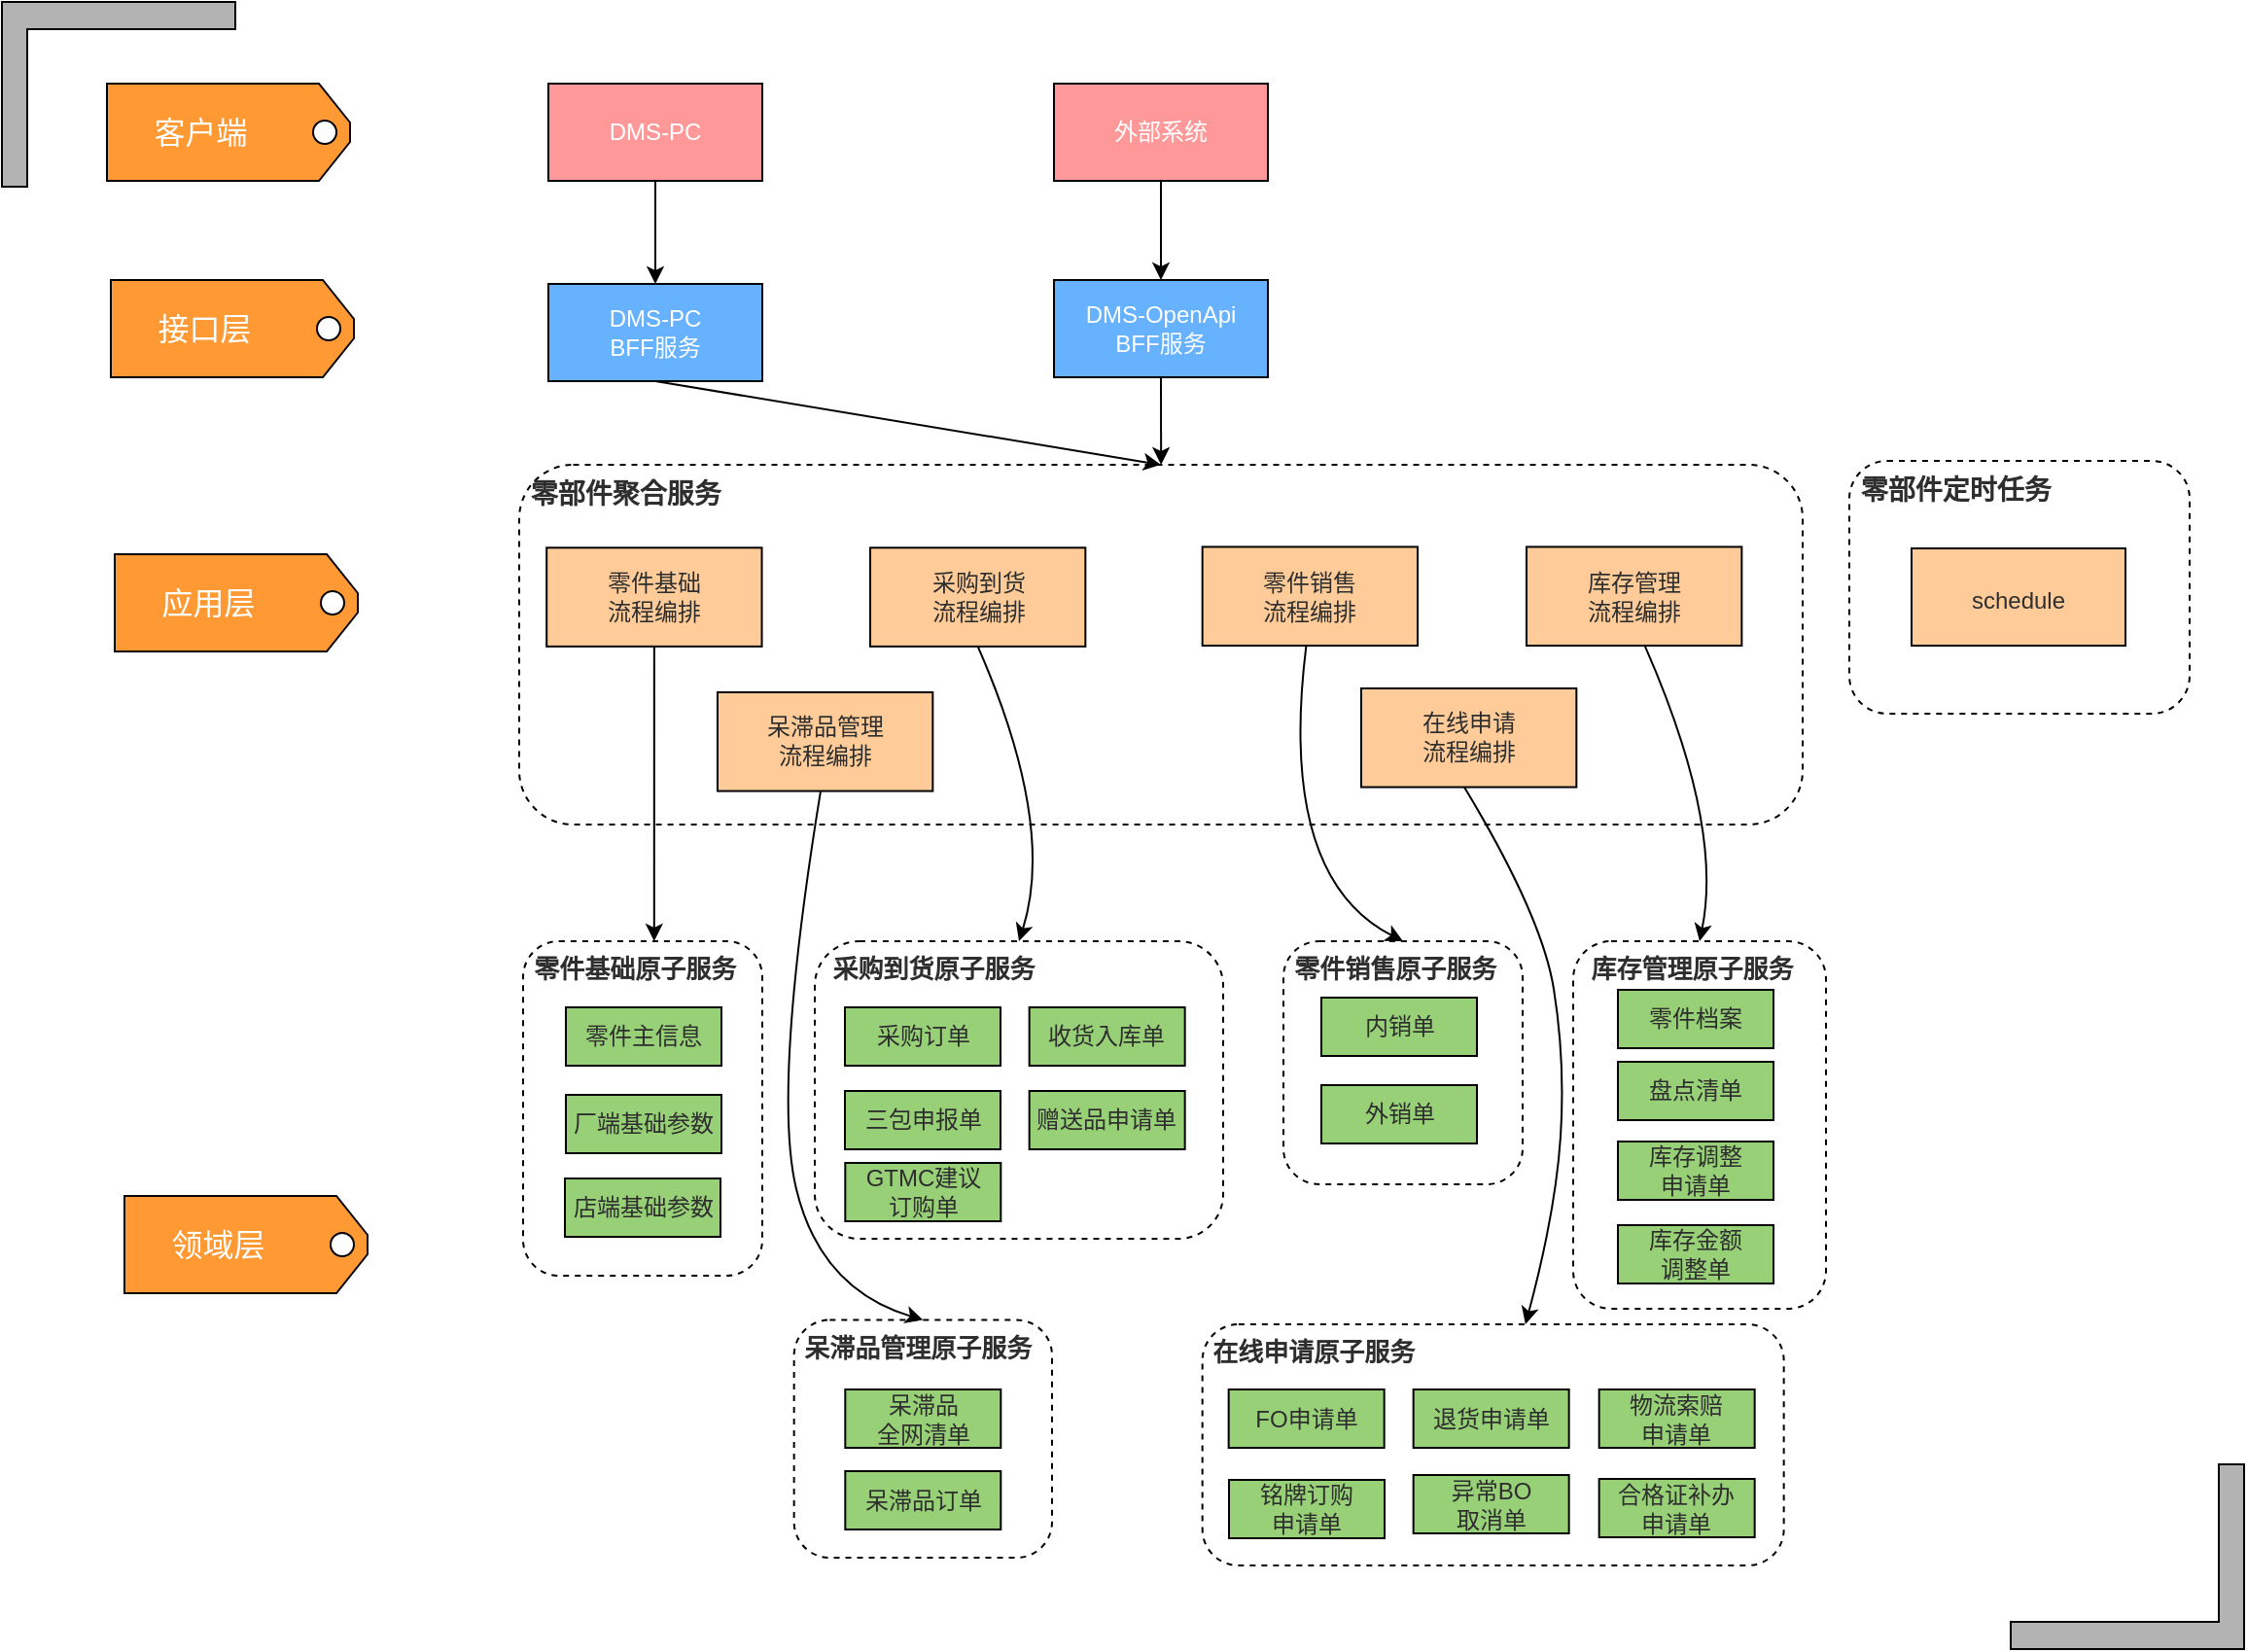 <mxfile version="16.4.5" type="github"><diagram id="rxQ1Elv-ItG-_THpZZtT" name="第 1 页"><mxGraphModel dx="1038" dy="536" grid="0" gridSize="10" guides="1" tooltips="1" connect="1" arrows="1" fold="1" page="1" pageScale="1" pageWidth="1169" pageHeight="1654" math="0" shadow="0"><root><mxCell id="0"/><mxCell id="1" parent="0"/><mxCell id="i3OPoqDQxN0986Pk2l1O-22" value="&lt;div style=&quot;font-size: 14px&quot; align=&quot;left&quot;&gt;&lt;font style=&quot;font-size: 14px&quot;&gt;&lt;b&gt;&lt;font style=&quot;font-size: 14px&quot; color=&quot;#2E2E2E&quot;&gt;&amp;nbsp;零部件聚合服务&lt;/font&gt;&lt;/b&gt;&lt;/font&gt;&lt;/div&gt;" style="rounded=1;whiteSpace=wrap;html=1;fontSize=18;fontColor=#FFFFFF;fillColor=#FFFFFF;dashed=1;align=left;horizontal=1;verticalAlign=top;" parent="1" vertex="1"><mxGeometry x="270" y="243" width="660" height="185" as="geometry"/></mxCell><mxCell id="i3OPoqDQxN0986Pk2l1O-4" style="edgeStyle=orthogonalEdgeStyle;rounded=0;orthogonalLoop=1;jettySize=auto;html=1;exitX=0.5;exitY=0;exitDx=0;exitDy=0;fontSize=18;fontColor=#FFFFFF;startArrow=none;" parent="1" source="i3OPoqDQxN0986Pk2l1O-2" edge="1"><mxGeometry relative="1" as="geometry"><mxPoint x="173" y="73" as="targetPoint"/></mxGeometry></mxCell><mxCell id="i3OPoqDQxN0986Pk2l1O-6" value="" style="group" parent="1" vertex="1" connectable="0"><mxGeometry x="58" y="47" width="125" height="50" as="geometry"/></mxCell><mxCell id="i3OPoqDQxN0986Pk2l1O-1" value="&lt;div style=&quot;font-size: 16px&quot; align=&quot;left&quot;&gt;&lt;font style=&quot;font-size: 16px&quot; color=&quot;#FFFFFF&quot;&gt;&amp;nbsp;&amp;nbsp;&amp;nbsp;&amp;nbsp; 客户端&lt;/font&gt;&lt;/div&gt;" style="shape=loopLimit;whiteSpace=wrap;html=1;rotation=0;direction=south;fillColor=#FF9933;align=left;" parent="i3OPoqDQxN0986Pk2l1O-6" vertex="1"><mxGeometry width="125" height="50" as="geometry"/></mxCell><mxCell id="i3OPoqDQxN0986Pk2l1O-2" value="" style="ellipse;whiteSpace=wrap;html=1;aspect=fixed;" parent="i3OPoqDQxN0986Pk2l1O-6" vertex="1"><mxGeometry x="106" y="19" width="12" height="12" as="geometry"/></mxCell><mxCell id="i3OPoqDQxN0986Pk2l1O-7" value="" style="group" parent="1" vertex="1" connectable="0"><mxGeometry x="60" y="148" width="125" height="50" as="geometry"/></mxCell><mxCell id="i3OPoqDQxN0986Pk2l1O-8" value="&lt;div style=&quot;font-size: 16px&quot; align=&quot;left&quot;&gt;&lt;font style=&quot;font-size: 16px&quot; color=&quot;#FFFFFF&quot;&gt;&amp;nbsp;&amp;nbsp;&amp;nbsp;&amp;nbsp; 接口层&lt;br&gt;&lt;/font&gt;&lt;/div&gt;" style="shape=loopLimit;whiteSpace=wrap;html=1;rotation=0;direction=south;fillColor=#FF9933;align=left;" parent="i3OPoqDQxN0986Pk2l1O-7" vertex="1"><mxGeometry width="125" height="50" as="geometry"/></mxCell><mxCell id="i3OPoqDQxN0986Pk2l1O-9" value="" style="ellipse;whiteSpace=wrap;html=1;aspect=fixed;" parent="i3OPoqDQxN0986Pk2l1O-7" vertex="1"><mxGeometry x="106" y="19" width="12" height="12" as="geometry"/></mxCell><mxCell id="i3OPoqDQxN0986Pk2l1O-10" value="" style="group" parent="1" vertex="1" connectable="0"><mxGeometry x="62" y="289" width="125" height="50" as="geometry"/></mxCell><mxCell id="i3OPoqDQxN0986Pk2l1O-11" value="&lt;div style=&quot;font-size: 16px&quot; align=&quot;left&quot;&gt;&lt;font style=&quot;font-size: 16px&quot; color=&quot;#FFFFFF&quot;&gt;&amp;nbsp;&amp;nbsp;&amp;nbsp;&amp;nbsp; 应用层&lt;br&gt;&lt;/font&gt;&lt;/div&gt;" style="shape=loopLimit;whiteSpace=wrap;html=1;rotation=0;direction=south;fillColor=#FF9933;align=left;" parent="i3OPoqDQxN0986Pk2l1O-10" vertex="1"><mxGeometry width="125" height="50" as="geometry"/></mxCell><mxCell id="i3OPoqDQxN0986Pk2l1O-12" value="" style="ellipse;whiteSpace=wrap;html=1;aspect=fixed;" parent="i3OPoqDQxN0986Pk2l1O-10" vertex="1"><mxGeometry x="106" y="19" width="12" height="12" as="geometry"/></mxCell><mxCell id="i3OPoqDQxN0986Pk2l1O-14" value="" style="group" parent="1" vertex="1" connectable="0"><mxGeometry x="67" y="619" width="125" height="50" as="geometry"/></mxCell><mxCell id="i3OPoqDQxN0986Pk2l1O-15" value="&lt;div style=&quot;font-size: 16px&quot; align=&quot;left&quot;&gt;&lt;font style=&quot;font-size: 16px&quot; color=&quot;#FFFFFF&quot;&gt;&amp;nbsp;&amp;nbsp;&amp;nbsp;&amp;nbsp; 领域层&lt;br&gt;&lt;/font&gt;&lt;/div&gt;" style="shape=loopLimit;whiteSpace=wrap;html=1;rotation=0;direction=south;fillColor=#FF9933;align=left;" parent="i3OPoqDQxN0986Pk2l1O-14" vertex="1"><mxGeometry width="125" height="50" as="geometry"/></mxCell><mxCell id="i3OPoqDQxN0986Pk2l1O-16" value="" style="ellipse;whiteSpace=wrap;html=1;aspect=fixed;" parent="i3OPoqDQxN0986Pk2l1O-14" vertex="1"><mxGeometry x="106" y="19" width="12" height="12" as="geometry"/></mxCell><mxCell id="i3OPoqDQxN0986Pk2l1O-45" style="edgeStyle=orthogonalEdgeStyle;rounded=0;orthogonalLoop=1;jettySize=auto;html=1;exitX=0.5;exitY=1;exitDx=0;exitDy=0;fontSize=12;fontColor=#2E2E2E;" parent="1" source="i3OPoqDQxN0986Pk2l1O-17" target="i3OPoqDQxN0986Pk2l1O-21" edge="1"><mxGeometry relative="1" as="geometry"/></mxCell><mxCell id="i3OPoqDQxN0986Pk2l1O-17" value="&lt;font style=&quot;font-size: 12px;&quot;&gt;DMS-PC&lt;/font&gt;" style="rounded=0;whiteSpace=wrap;html=1;fontSize=12;fontColor=#FFFFFF;fillColor=#FF9999;" parent="1" vertex="1"><mxGeometry x="285" y="47" width="110" height="50" as="geometry"/></mxCell><mxCell id="i3OPoqDQxN0986Pk2l1O-21" value="&lt;div style=&quot;font-size: 12px&quot;&gt;&lt;font style=&quot;font-size: 12px&quot;&gt;DMS-PC&lt;/font&gt;&lt;/div&gt;&lt;div style=&quot;font-size: 12px&quot;&gt;&lt;font style=&quot;font-size: 12px&quot;&gt;BFF服务&lt;/font&gt;&lt;/div&gt;" style="rounded=0;whiteSpace=wrap;html=1;fontSize=12;fontColor=#FFFFFF;fillColor=#66B2FF;" parent="1" vertex="1"><mxGeometry x="285" y="150" width="110" height="50" as="geometry"/></mxCell><mxCell id="i3OPoqDQxN0986Pk2l1O-46" style="edgeStyle=orthogonalEdgeStyle;rounded=0;orthogonalLoop=1;jettySize=auto;html=1;exitX=0.5;exitY=1;exitDx=0;exitDy=0;fontSize=12;fontColor=#2E2E2E;" parent="1" edge="1"><mxGeometry relative="1" as="geometry"><mxPoint x="485" y="97" as="sourcePoint"/></mxGeometry></mxCell><mxCell id="i3OPoqDQxN0986Pk2l1O-52" style="edgeStyle=orthogonalEdgeStyle;rounded=0;orthogonalLoop=1;jettySize=auto;html=1;exitX=0.5;exitY=1;exitDx=0;exitDy=0;entryX=0.5;entryY=0;entryDx=0;entryDy=0;fontSize=12;fontColor=#2E2E2E;" parent="1" source="i3OPoqDQxN0986Pk2l1O-30" target="i3OPoqDQxN0986Pk2l1O-32" edge="1"><mxGeometry relative="1" as="geometry"/></mxCell><mxCell id="i3OPoqDQxN0986Pk2l1O-30" value="&lt;font style=&quot;font-size: 12px;&quot;&gt;外部系统&lt;/font&gt;" style="rounded=0;whiteSpace=wrap;html=1;fontSize=12;fontColor=#FFFFFF;fillColor=#FF9999;" parent="1" vertex="1"><mxGeometry x="545" y="47" width="110" height="50" as="geometry"/></mxCell><mxCell id="i3OPoqDQxN0986Pk2l1O-32" value="&lt;div style=&quot;font-size: 12px&quot;&gt;&lt;font style=&quot;font-size: 12px&quot;&gt;DMS-OpenApi&lt;/font&gt;&lt;/div&gt;&lt;div style=&quot;font-size: 12px&quot;&gt;&lt;font style=&quot;font-size: 12px&quot;&gt;BFF服务&lt;/font&gt;&lt;/div&gt;" style="rounded=0;whiteSpace=wrap;html=1;fontSize=12;fontColor=#FFFFFF;fillColor=#66B2FF;" parent="1" vertex="1"><mxGeometry x="545" y="148" width="110" height="50" as="geometry"/></mxCell><mxCell id="i3OPoqDQxN0986Pk2l1O-33" value="&lt;div style=&quot;font-size: 14px&quot; align=&quot;left&quot;&gt;&lt;font style=&quot;font-size: 14px&quot;&gt;&lt;b&gt;&lt;font style=&quot;font-size: 14px&quot; color=&quot;#2E2E2E&quot;&gt;&amp;nbsp;零部件定时任务&lt;/font&gt;&lt;/b&gt;&lt;/font&gt;&lt;/div&gt;" style="rounded=1;whiteSpace=wrap;html=1;fontSize=18;fontColor=#FFFFFF;fillColor=#FFFFFF;dashed=1;align=left;horizontal=1;verticalAlign=top;" parent="1" vertex="1"><mxGeometry x="954" y="241" width="175" height="130" as="geometry"/></mxCell><mxCell id="i3OPoqDQxN0986Pk2l1O-34" value="&lt;font style=&quot;font-size: 12px&quot;&gt;schedule&lt;/font&gt;" style="rounded=0;whiteSpace=wrap;html=1;fontSize=16;fontColor=#2E2E2E;fillColor=#FFCC99;" parent="1" vertex="1"><mxGeometry x="986" y="286" width="110" height="50" as="geometry"/></mxCell><mxCell id="i3OPoqDQxN0986Pk2l1O-38" value="&lt;font style=&quot;font-size: 13px&quot;&gt;&lt;b&gt;&amp;nbsp;零件基础原子服务&lt;/b&gt;&lt;/font&gt;" style="rounded=1;whiteSpace=wrap;html=1;fontSize=12;fontColor=#2E2E2E;fillColor=#FFFFFF;dashed=1;align=left;verticalAlign=top;" parent="1" vertex="1"><mxGeometry x="272" y="488" width="123" height="172" as="geometry"/></mxCell><mxCell id="i3OPoqDQxN0986Pk2l1O-39" value="零件主信息" style="rounded=0;whiteSpace=wrap;html=1;fontSize=12;fontColor=#2E2E2E;fillColor=#97D077;" parent="1" vertex="1"><mxGeometry x="294" y="522" width="80" height="30" as="geometry"/></mxCell><mxCell id="i3OPoqDQxN0986Pk2l1O-56" value="" style="endArrow=classic;html=1;rounded=0;fontSize=12;fontColor=#2E2E2E;exitX=0.5;exitY=1;exitDx=0;exitDy=0;entryX=0.5;entryY=0;entryDx=0;entryDy=0;" parent="1" source="i3OPoqDQxN0986Pk2l1O-21" target="i3OPoqDQxN0986Pk2l1O-22" edge="1"><mxGeometry width="50" height="50" relative="1" as="geometry"><mxPoint x="429" y="301" as="sourcePoint"/><mxPoint x="479" y="251" as="targetPoint"/></mxGeometry></mxCell><mxCell id="i3OPoqDQxN0986Pk2l1O-59" value="" style="endArrow=classic;html=1;rounded=0;fontSize=12;fontColor=#2E2E2E;exitX=0.5;exitY=1;exitDx=0;exitDy=0;entryX=0.488;entryY=0;entryDx=0;entryDy=0;entryPerimeter=0;" parent="1" source="i3OPoqDQxN0986Pk2l1O-32" edge="1"><mxGeometry width="50" height="50" relative="1" as="geometry"><mxPoint x="437" y="301" as="sourcePoint"/><mxPoint x="600.08" y="243" as="targetPoint"/></mxGeometry></mxCell><mxCell id="i3OPoqDQxN0986Pk2l1O-62" value="&lt;b&gt;&lt;font style=&quot;font-size: 13px&quot;&gt;&lt;font style=&quot;font-size: 13px&quot;&gt;&amp;nbsp; 采购到货&lt;/font&gt;&lt;/font&gt;&lt;font style=&quot;font-size: 13px&quot;&gt;原子服务&lt;/font&gt;&lt;/b&gt;" style="rounded=1;whiteSpace=wrap;html=1;fontSize=12;fontColor=#2E2E2E;fillColor=#FFFFFF;dashed=1;align=left;verticalAlign=top;" parent="1" vertex="1"><mxGeometry x="422" y="488" width="210" height="153" as="geometry"/></mxCell><mxCell id="i3OPoqDQxN0986Pk2l1O-63" value="采购订单" style="rounded=0;whiteSpace=wrap;html=1;fontSize=12;fontColor=#2E2E2E;fillColor=#97D077;" parent="1" vertex="1"><mxGeometry x="437.5" y="522" width="80" height="30" as="geometry"/></mxCell><mxCell id="i3OPoqDQxN0986Pk2l1O-64" value="三包申报单" style="rounded=0;whiteSpace=wrap;html=1;fontSize=12;fontColor=#2E2E2E;fillColor=#97D077;" parent="1" vertex="1"><mxGeometry x="437.5" y="565" width="80" height="30" as="geometry"/></mxCell><mxCell id="i3OPoqDQxN0986Pk2l1O-69" value="&lt;font style=&quot;font-size: 13px&quot;&gt;&lt;b&gt;&amp;nbsp;零件销售原子服务&lt;/b&gt;&lt;/font&gt;" style="rounded=1;whiteSpace=wrap;html=1;fontSize=12;fontColor=#2E2E2E;fillColor=#FFFFFF;dashed=1;align=left;verticalAlign=top;" parent="1" vertex="1"><mxGeometry x="663" y="488" width="123" height="125" as="geometry"/></mxCell><mxCell id="i3OPoqDQxN0986Pk2l1O-72" value="&lt;font style=&quot;font-size: 13px&quot;&gt;&lt;b&gt;&amp;nbsp; 库存管理原子服务&lt;/b&gt;&lt;/font&gt;" style="rounded=1;whiteSpace=wrap;html=1;fontSize=12;fontColor=#2E2E2E;fillColor=#FFFFFF;dashed=1;align=left;verticalAlign=top;" parent="1" vertex="1"><mxGeometry x="812" y="488" width="130" height="189" as="geometry"/></mxCell><mxCell id="i3OPoqDQxN0986Pk2l1O-74" value="盘点清单" style="rounded=0;whiteSpace=wrap;html=1;fontSize=12;fontColor=#2E2E2E;fillColor=#97D077;" parent="1" vertex="1"><mxGeometry x="835" y="550" width="80" height="30" as="geometry"/></mxCell><mxCell id="i3OPoqDQxN0986Pk2l1O-75" value="&lt;div&gt;库存调整&lt;/div&gt;&lt;div&gt;申请单&lt;/div&gt;" style="rounded=0;whiteSpace=wrap;html=1;fontSize=12;fontColor=#2E2E2E;fillColor=#97D077;align=center;" parent="1" vertex="1"><mxGeometry x="835" y="591" width="80" height="30" as="geometry"/></mxCell><mxCell id="i3OPoqDQxN0986Pk2l1O-76" value="&lt;div&gt;库存金额&lt;/div&gt;&lt;div&gt;调整单&lt;/div&gt;" style="rounded=0;whiteSpace=wrap;html=1;fontSize=12;fontColor=#2E2E2E;fillColor=#97D077;" parent="1" vertex="1"><mxGeometry x="835" y="634" width="80" height="30" as="geometry"/></mxCell><mxCell id="i3OPoqDQxN0986Pk2l1O-77" value="&lt;font style=&quot;font-size: 13px&quot;&gt;&lt;b&gt;&amp;nbsp;在线申请原子服务&lt;/b&gt;&lt;/font&gt;" style="rounded=1;whiteSpace=wrap;html=1;fontSize=12;fontColor=#2E2E2E;fillColor=#FFFFFF;dashed=1;align=left;verticalAlign=top;" parent="1" vertex="1"><mxGeometry x="621.33" y="685" width="299" height="124" as="geometry"/></mxCell><mxCell id="i3OPoqDQxN0986Pk2l1O-78" value="FO申请单" style="rounded=0;whiteSpace=wrap;html=1;fontSize=12;fontColor=#2E2E2E;fillColor=#97D077;" parent="1" vertex="1"><mxGeometry x="634.83" y="718.5" width="80" height="30" as="geometry"/></mxCell><mxCell id="i3OPoqDQxN0986Pk2l1O-79" value="&lt;div&gt;物流索赔&lt;/div&gt;&lt;div&gt;申请单&lt;/div&gt;" style="rounded=0;whiteSpace=wrap;html=1;fontSize=12;fontColor=#2E2E2E;fillColor=#97D077;" parent="1" vertex="1"><mxGeometry x="825.33" y="718.5" width="80" height="30" as="geometry"/></mxCell><mxCell id="i3OPoqDQxN0986Pk2l1O-80" value="退货申请单" style="rounded=0;whiteSpace=wrap;html=1;fontSize=12;fontColor=#2E2E2E;fillColor=#97D077;" parent="1" vertex="1"><mxGeometry x="729.83" y="718.5" width="80" height="30" as="geometry"/></mxCell><mxCell id="i3OPoqDQxN0986Pk2l1O-81" value="&lt;div&gt;铭牌订购&lt;/div&gt;&lt;div&gt;申请单&lt;/div&gt;" style="rounded=0;whiteSpace=wrap;html=1;fontSize=12;fontColor=#2E2E2E;fillColor=#97D077;" parent="1" vertex="1"><mxGeometry x="635" y="765" width="80" height="30" as="geometry"/></mxCell><mxCell id="i3OPoqDQxN0986Pk2l1O-82" value="&lt;div&gt;合格证补办&lt;/div&gt;&lt;div&gt;申请单&lt;br&gt;&lt;/div&gt;" style="rounded=0;whiteSpace=wrap;html=1;fontSize=12;fontColor=#2E2E2E;fillColor=#97D077;" parent="1" vertex="1"><mxGeometry x="825.33" y="764.5" width="80" height="30" as="geometry"/></mxCell><mxCell id="i3OPoqDQxN0986Pk2l1O-83" value="&lt;div&gt;异常BO&lt;/div&gt;&lt;div&gt;取消单&lt;/div&gt;" style="rounded=0;whiteSpace=wrap;html=1;fontSize=12;fontColor=#2E2E2E;fillColor=#97D077;" parent="1" vertex="1"><mxGeometry x="729.83" y="762.5" width="80" height="30" as="geometry"/></mxCell><mxCell id="s9HHMkbHFHmXN_6QrmUK-1" style="edgeStyle=orthogonalEdgeStyle;rounded=0;orthogonalLoop=1;jettySize=auto;html=1;exitX=0.5;exitY=1;exitDx=0;exitDy=0;" parent="1" source="i3OPoqDQxN0986Pk2l1O-24" target="i3OPoqDQxN0986Pk2l1O-38" edge="1"><mxGeometry relative="1" as="geometry"><mxPoint x="341.433" y="336.438" as="sourcePoint"/><Array as="points"><mxPoint x="339" y="453"/><mxPoint x="339" y="453"/></Array></mxGeometry></mxCell><mxCell id="i3OPoqDQxN0986Pk2l1O-24" value="零件基础&lt;br style=&quot;font-size: 12px;&quot;&gt;&lt;div style=&quot;font-size: 12px;&quot;&gt;&lt;font style=&quot;font-size: 12px;&quot;&gt;流程编排&lt;br style=&quot;font-size: 12px;&quot;&gt;&lt;/font&gt;&lt;/div&gt;" style="rounded=0;whiteSpace=wrap;html=1;fontSize=12;fontColor=#2E2E2E;fillColor=#FFCC99;" parent="1" vertex="1"><mxGeometry x="284.098" y="285.656" width="110.671" height="50.781" as="geometry"/></mxCell><mxCell id="i3OPoqDQxN0986Pk2l1O-25" value="采购到货&lt;div style=&quot;font-size: 12px;&quot;&gt;&lt;font style=&quot;font-size: 12px;&quot;&gt;流程编排&lt;/font&gt;&lt;br style=&quot;font-size: 12px;&quot;&gt;&lt;/div&gt;" style="rounded=0;whiteSpace=wrap;html=1;fontSize=12;fontColor=#2E2E2E;fillColor=#FFCC99;" parent="1" vertex="1"><mxGeometry x="450.504" y="285.656" width="110.671" height="50.781" as="geometry"/></mxCell><mxCell id="i3OPoqDQxN0986Pk2l1O-26" value="零件销售&lt;div style=&quot;font-size: 12px;&quot;&gt;&lt;font style=&quot;font-size: 12px;&quot;&gt;流程编排&lt;/font&gt;&lt;/div&gt;" style="rounded=0;whiteSpace=wrap;html=1;fontSize=12;fontColor=#2E2E2E;fillColor=#FFCC99;" parent="1" vertex="1"><mxGeometry x="621.331" y="285.216" width="110.671" height="50.781" as="geometry"/></mxCell><mxCell id="i3OPoqDQxN0986Pk2l1O-27" value="呆滞品管理&lt;div style=&quot;font-size: 12px;&quot;&gt;&lt;font style=&quot;font-size: 12px;&quot;&gt;流程编排&lt;/font&gt;&lt;/div&gt;" style="rounded=0;whiteSpace=wrap;html=1;fontSize=12;fontColor=#2E2E2E;fillColor=#FFCC99;" parent="1" vertex="1"><mxGeometry x="371.997" y="359.996" width="110.671" height="50.781" as="geometry"/></mxCell><mxCell id="i3OPoqDQxN0986Pk2l1O-28" value="库存管理&lt;div style=&quot;font-size: 12px;&quot;&gt;&lt;font style=&quot;font-size: 12px;&quot;&gt;流程编排&lt;/font&gt;&lt;/div&gt;" style="rounded=0;whiteSpace=wrap;html=1;fontSize=12;fontColor=#2E2E2E;fillColor=#FFCC99;" parent="1" vertex="1"><mxGeometry x="788.004" y="285.216" width="110.671" height="50.781" as="geometry"/></mxCell><mxCell id="i3OPoqDQxN0986Pk2l1O-98" value="" style="shape=corner;whiteSpace=wrap;html=1;fontSize=12;fontColor=#2E2E2E;fillColor=#B3B3B3;dx=13;dy=14;" parent="1" vertex="1"><mxGeometry x="4" y="5" width="120" height="95" as="geometry"/></mxCell><mxCell id="i3OPoqDQxN0986Pk2l1O-99" value="" style="shape=corner;whiteSpace=wrap;html=1;fontSize=12;fontColor=#2E2E2E;fillColor=#B3B3B3;dx=13;dy=14;rotation=-180;" parent="1" vertex="1"><mxGeometry x="1037" y="757" width="120" height="95" as="geometry"/></mxCell><mxCell id="-a9_Qz3bq9H2a8sFKD40-1" value="在线申请&lt;div style=&quot;font-size: 12px;&quot;&gt;&lt;font style=&quot;font-size: 12px;&quot;&gt;流程编排&lt;/font&gt;&lt;/div&gt;" style="rounded=0;whiteSpace=wrap;html=1;fontSize=12;fontColor=#2E2E2E;fillColor=#FFCC99;" parent="1" vertex="1"><mxGeometry x="702.997" y="357.996" width="110.671" height="50.781" as="geometry"/></mxCell><mxCell id="-a9_Qz3bq9H2a8sFKD40-7" value="收货入库单" style="rounded=0;whiteSpace=wrap;html=1;fontSize=12;fontColor=#2E2E2E;fillColor=#97D077;" parent="1" vertex="1"><mxGeometry x="532.33" y="522" width="80" height="30" as="geometry"/></mxCell><mxCell id="-a9_Qz3bq9H2a8sFKD40-8" value="赠送品申请单" style="rounded=0;whiteSpace=wrap;html=1;fontSize=12;fontColor=#2E2E2E;fillColor=#97D077;" parent="1" vertex="1"><mxGeometry x="532.33" y="565" width="80" height="30" as="geometry"/></mxCell><mxCell id="-a9_Qz3bq9H2a8sFKD40-11" value="零件档案" style="rounded=0;whiteSpace=wrap;html=1;fontSize=12;fontColor=#2E2E2E;fillColor=#97D077;" parent="1" vertex="1"><mxGeometry x="835" y="513" width="80" height="30" as="geometry"/></mxCell><mxCell id="-a9_Qz3bq9H2a8sFKD40-12" value="厂端基础参数" style="rounded=0;whiteSpace=wrap;html=1;fontSize=12;fontColor=#2E2E2E;fillColor=#97D077;" parent="1" vertex="1"><mxGeometry x="294" y="567" width="80" height="30" as="geometry"/></mxCell><mxCell id="-a9_Qz3bq9H2a8sFKD40-14" value="内销单" style="rounded=0;whiteSpace=wrap;html=1;fontSize=12;fontColor=#2E2E2E;fillColor=#97D077;" parent="1" vertex="1"><mxGeometry x="682.5" y="517" width="80" height="30" as="geometry"/></mxCell><mxCell id="-a9_Qz3bq9H2a8sFKD40-15" value="外销单" style="rounded=0;whiteSpace=wrap;html=1;fontSize=12;fontColor=#2E2E2E;fillColor=#97D077;" parent="1" vertex="1"><mxGeometry x="682.5" y="562" width="80" height="30" as="geometry"/></mxCell><mxCell id="-a9_Qz3bq9H2a8sFKD40-16" value="&lt;div&gt;GTMC建议&lt;/div&gt;&lt;div&gt;订购单&lt;/div&gt;" style="rounded=0;whiteSpace=wrap;html=1;fontSize=12;fontColor=#2E2E2E;fillColor=#97D077;" parent="1" vertex="1"><mxGeometry x="437.66" y="602" width="80" height="30" as="geometry"/></mxCell><mxCell id="-a9_Qz3bq9H2a8sFKD40-17" value="&lt;font style=&quot;font-size: 13px&quot;&gt;&lt;b&gt;&amp;nbsp;呆滞品管理原子服务&lt;/b&gt;&lt;/font&gt;" style="rounded=1;whiteSpace=wrap;html=1;fontSize=12;fontColor=#2E2E2E;fillColor=#FFFFFF;dashed=1;align=left;verticalAlign=top;" parent="1" vertex="1"><mxGeometry x="411.33" y="682.75" width="132.67" height="122.25" as="geometry"/></mxCell><mxCell id="-a9_Qz3bq9H2a8sFKD40-18" value="&lt;div&gt;呆滞品&lt;/div&gt;&lt;div&gt;全网清单&lt;/div&gt;" style="rounded=0;whiteSpace=wrap;html=1;fontSize=12;fontColor=#2E2E2E;fillColor=#97D077;" parent="1" vertex="1"><mxGeometry x="437.66" y="718.5" width="80" height="30" as="geometry"/></mxCell><mxCell id="-a9_Qz3bq9H2a8sFKD40-19" value="呆滞品订单" style="rounded=0;whiteSpace=wrap;html=1;fontSize=12;fontColor=#2E2E2E;fillColor=#97D077;" parent="1" vertex="1"><mxGeometry x="437.66" y="760.5" width="80" height="30" as="geometry"/></mxCell><mxCell id="s9HHMkbHFHmXN_6QrmUK-2" value="" style="curved=1;endArrow=classic;html=1;rounded=0;exitX=0.5;exitY=1;exitDx=0;exitDy=0;entryX=0.5;entryY=0;entryDx=0;entryDy=0;" parent="1" source="i3OPoqDQxN0986Pk2l1O-25" target="i3OPoqDQxN0986Pk2l1O-62" edge="1"><mxGeometry width="50" height="50" relative="1" as="geometry"><mxPoint x="587" y="484" as="sourcePoint"/><mxPoint x="537" y="534" as="targetPoint"/><Array as="points"><mxPoint x="546" y="428"/></Array></mxGeometry></mxCell><mxCell id="s9HHMkbHFHmXN_6QrmUK-4" value="" style="curved=1;endArrow=classic;html=1;rounded=0;exitX=0.5;exitY=1;exitDx=0;exitDy=0;entryX=0.5;entryY=0;entryDx=0;entryDy=0;" parent="1" target="i3OPoqDQxN0986Pk2l1O-69" edge="1"><mxGeometry width="50" height="50" relative="1" as="geometry"><mxPoint x="674.67" y="336.438" as="sourcePoint"/><mxPoint x="694.33" y="488" as="targetPoint"/><Array as="points"><mxPoint x="660" y="455"/></Array></mxGeometry></mxCell><mxCell id="s9HHMkbHFHmXN_6QrmUK-5" value="" style="curved=1;endArrow=classic;html=1;rounded=0;exitX=0.5;exitY=1;exitDx=0;exitDy=0;entryX=0.5;entryY=0;entryDx=0;entryDy=0;" parent="1" target="i3OPoqDQxN0986Pk2l1O-72" edge="1"><mxGeometry width="50" height="50" relative="1" as="geometry"><mxPoint x="849.0" y="336.438" as="sourcePoint"/><mxPoint x="868.66" y="488" as="targetPoint"/><Array as="points"><mxPoint x="889.16" y="428"/></Array></mxGeometry></mxCell><mxCell id="s9HHMkbHFHmXN_6QrmUK-6" value="" style="curved=1;endArrow=classic;html=1;rounded=0;exitX=0.5;exitY=1;exitDx=0;exitDy=0;" parent="1" target="i3OPoqDQxN0986Pk2l1O-77" edge="1"><mxGeometry width="50" height="50" relative="1" as="geometry"><mxPoint x="756.0" y="408.778" as="sourcePoint"/><mxPoint x="775.66" y="560.34" as="targetPoint"/><Array as="points"><mxPoint x="796" y="475"/><mxPoint x="808" y="550"/><mxPoint x="803" y="627"/></Array></mxGeometry></mxCell><mxCell id="s9HHMkbHFHmXN_6QrmUK-7" value="" style="curved=1;endArrow=classic;html=1;rounded=0;exitX=0.5;exitY=1;exitDx=0;exitDy=0;entryX=0.5;entryY=0;entryDx=0;entryDy=0;" parent="1" target="-a9_Qz3bq9H2a8sFKD40-17" edge="1"><mxGeometry width="50" height="50" relative="1" as="geometry"><mxPoint x="425.0" y="410.778" as="sourcePoint"/><mxPoint x="444.66" y="562.34" as="targetPoint"/><Array as="points"><mxPoint x="400" y="564"/><mxPoint x="425" y="667"/></Array></mxGeometry></mxCell><mxCell id="t8yy4zg_smWWkmDrVRSS-1" value="店端基础参数" style="rounded=0;whiteSpace=wrap;html=1;fontSize=12;fontColor=#2E2E2E;fillColor=#97D077;" parent="1" vertex="1"><mxGeometry x="293.5" y="610" width="80" height="30" as="geometry"/></mxCell></root></mxGraphModel></diagram></mxfile>